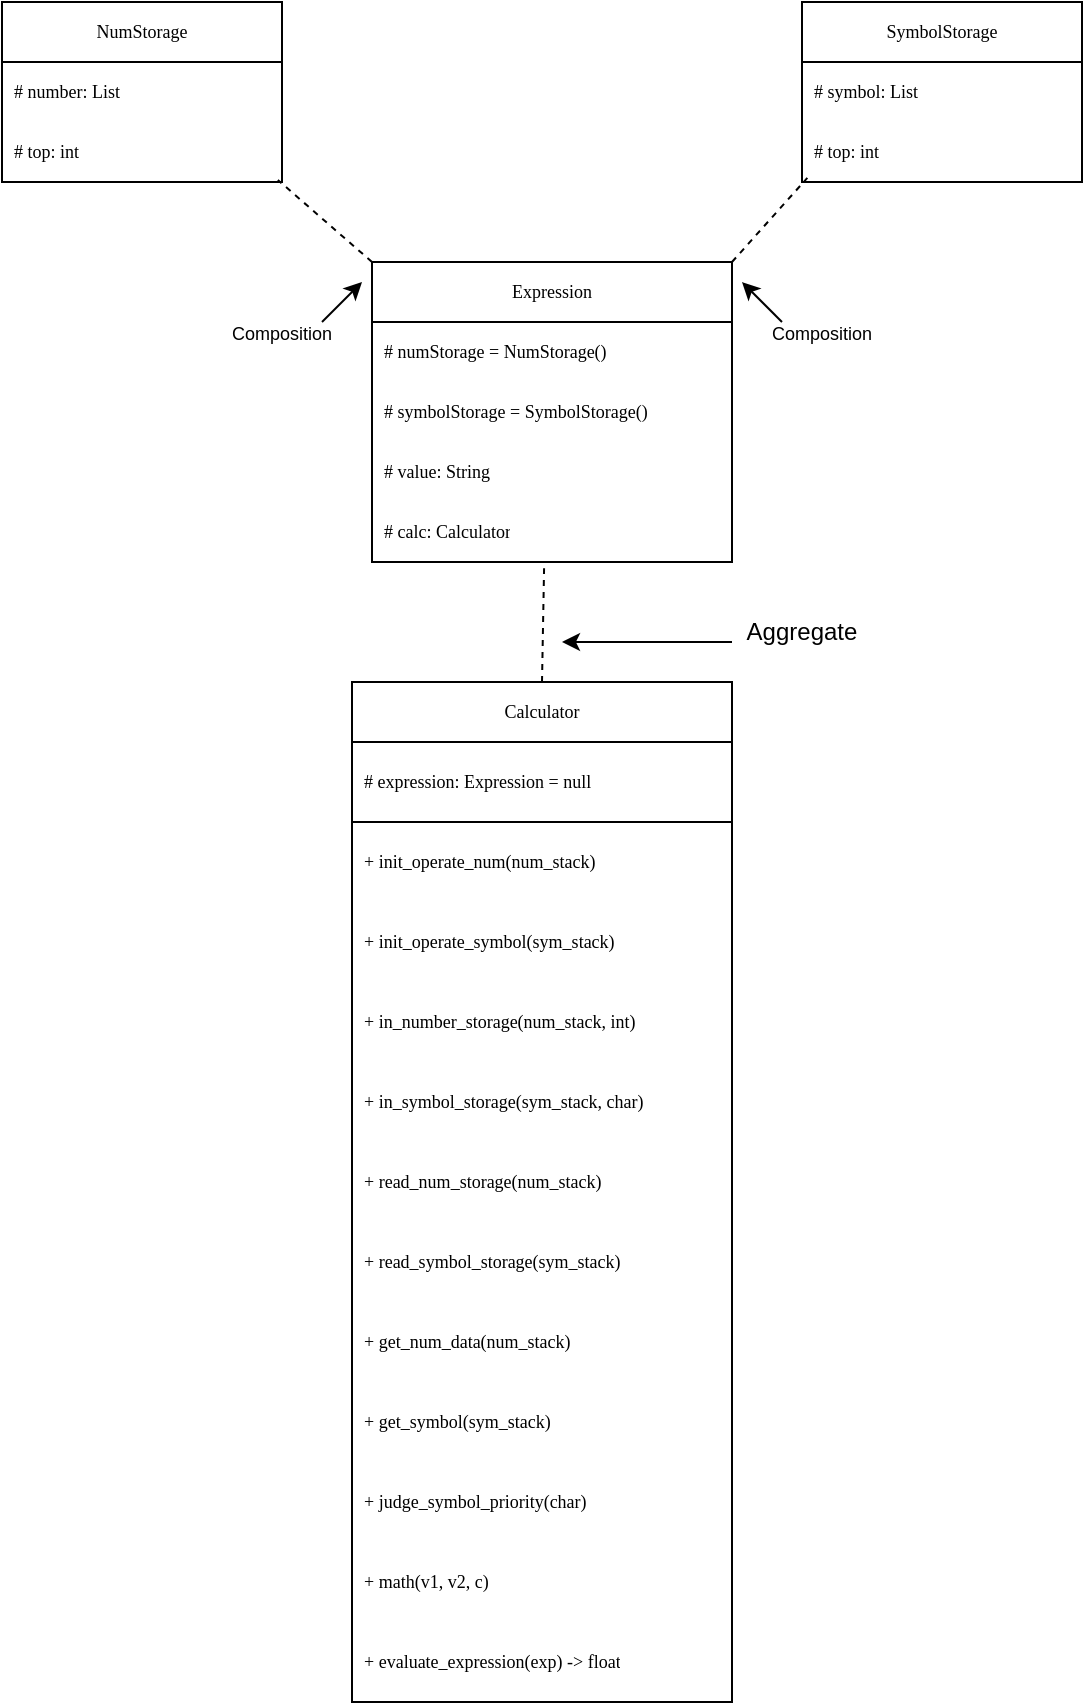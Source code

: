 <mxfile version="23.1.0" type="github">
  <diagram id="C5RBs43oDa-KdzZeNtuy" name="Page-1">
    <mxGraphModel dx="615" dy="413" grid="1" gridSize="10" guides="1" tooltips="1" connect="1" arrows="1" fold="1" page="1" pageScale="1" pageWidth="827" pageHeight="1169" math="0" shadow="0">
      <root>
        <mxCell id="WIyWlLk6GJQsqaUBKTNV-0" />
        <mxCell id="WIyWlLk6GJQsqaUBKTNV-1" parent="WIyWlLk6GJQsqaUBKTNV-0" />
        <mxCell id="__7aa9Ticv8BTrV1trAX-0" value="NumStorage" style="swimlane;fontStyle=0;childLayout=stackLayout;horizontal=1;startSize=30;horizontalStack=0;resizeParent=1;resizeParentMax=0;resizeLast=0;collapsible=1;marginBottom=0;whiteSpace=wrap;html=1;fontSize=9;fontFamily=Verdana;" parent="WIyWlLk6GJQsqaUBKTNV-1" vertex="1">
          <mxGeometry x="160" y="40" width="140" height="90" as="geometry" />
        </mxCell>
        <mxCell id="__7aa9Ticv8BTrV1trAX-1" value="# number: List" style="text;strokeColor=none;fillColor=none;align=left;verticalAlign=middle;spacingLeft=4;spacingRight=4;overflow=hidden;points=[[0,0.5],[1,0.5]];portConstraint=eastwest;rotatable=0;whiteSpace=wrap;html=1;fontSize=9;fontFamily=Verdana;" parent="__7aa9Ticv8BTrV1trAX-0" vertex="1">
          <mxGeometry y="30" width="140" height="30" as="geometry" />
        </mxCell>
        <mxCell id="__7aa9Ticv8BTrV1trAX-2" value="# top: int" style="text;strokeColor=none;fillColor=none;align=left;verticalAlign=middle;spacingLeft=4;spacingRight=4;overflow=hidden;points=[[0,0.5],[1,0.5]];portConstraint=eastwest;rotatable=0;whiteSpace=wrap;html=1;perimeterSpacing=4;fontSize=9;fontFamily=Verdana;" parent="__7aa9Ticv8BTrV1trAX-0" vertex="1">
          <mxGeometry y="60" width="140" height="30" as="geometry" />
        </mxCell>
        <mxCell id="__7aa9Ticv8BTrV1trAX-9" value="SymbolStorage" style="swimlane;fontStyle=0;childLayout=stackLayout;horizontal=1;startSize=30;horizontalStack=0;resizeParent=1;resizeParentMax=0;resizeLast=0;collapsible=1;marginBottom=0;whiteSpace=wrap;html=1;fontSize=9;fontFamily=Verdana;" parent="WIyWlLk6GJQsqaUBKTNV-1" vertex="1">
          <mxGeometry x="560" y="40" width="140" height="90" as="geometry" />
        </mxCell>
        <mxCell id="__7aa9Ticv8BTrV1trAX-10" value="# symbol: List" style="text;strokeColor=none;fillColor=none;align=left;verticalAlign=middle;spacingLeft=4;spacingRight=4;overflow=hidden;points=[[0,0.5],[1,0.5]];portConstraint=eastwest;rotatable=0;whiteSpace=wrap;html=1;fontSize=9;fontFamily=Verdana;" parent="__7aa9Ticv8BTrV1trAX-9" vertex="1">
          <mxGeometry y="30" width="140" height="30" as="geometry" />
        </mxCell>
        <mxCell id="__7aa9Ticv8BTrV1trAX-11" value="# top: int" style="text;strokeColor=none;fillColor=none;align=left;verticalAlign=middle;spacingLeft=4;spacingRight=4;overflow=hidden;points=[[0,0.5],[1,0.5]];portConstraint=eastwest;rotatable=0;whiteSpace=wrap;html=1;fontSize=9;fontFamily=Verdana;" parent="__7aa9Ticv8BTrV1trAX-9" vertex="1">
          <mxGeometry y="60" width="140" height="30" as="geometry" />
        </mxCell>
        <mxCell id="zj9nEusKQUSDWfUNJ4dz-4" value="Calculator" style="swimlane;fontStyle=0;childLayout=stackLayout;horizontal=1;startSize=30;horizontalStack=0;resizeParent=1;resizeParentMax=0;resizeLast=0;collapsible=1;marginBottom=0;whiteSpace=wrap;html=1;fontSize=9;fontFamily=Verdana;" parent="WIyWlLk6GJQsqaUBKTNV-1" vertex="1">
          <mxGeometry x="335" y="380" width="190" height="510" as="geometry" />
        </mxCell>
        <mxCell id="TLz8Zv02OLpcTSxIptnl-0" value="# expression: Expression = null" style="text;strokeColor=none;fillColor=none;align=left;verticalAlign=middle;spacingLeft=4;spacingRight=4;overflow=hidden;points=[[0,0.5],[1,0.5]];portConstraint=eastwest;rotatable=0;whiteSpace=wrap;html=1;fontSize=9;fontFamily=Verdana;flipH=1;direction=east;" vertex="1" parent="zj9nEusKQUSDWfUNJ4dz-4">
          <mxGeometry y="30" width="190" height="40" as="geometry" />
        </mxCell>
        <mxCell id="TLz8Zv02OLpcTSxIptnl-3" value="" style="endArrow=none;html=1;rounded=0;" edge="1" parent="zj9nEusKQUSDWfUNJ4dz-4">
          <mxGeometry width="50" height="50" relative="1" as="geometry">
            <mxPoint y="70" as="sourcePoint" />
            <mxPoint x="190" y="70" as="targetPoint" />
          </mxGeometry>
        </mxCell>
        <mxCell id="zj9nEusKQUSDWfUNJ4dz-12" value="+ init_operate_num(num_stack)" style="text;strokeColor=none;fillColor=none;align=left;verticalAlign=middle;spacingLeft=4;spacingRight=4;overflow=hidden;points=[[0,0.5],[1,0.5]];portConstraint=eastwest;rotatable=0;whiteSpace=wrap;html=1;fontSize=9;fontFamily=Verdana;flipH=1;direction=east;" parent="zj9nEusKQUSDWfUNJ4dz-4" vertex="1">
          <mxGeometry y="70" width="190" height="40" as="geometry" />
        </mxCell>
        <mxCell id="niL1JPbhFjUYnsxkRV-l-4" value="+ init_operate_symbol(sym_stack)" style="text;strokeColor=none;fillColor=none;align=left;verticalAlign=middle;spacingLeft=4;spacingRight=4;overflow=hidden;points=[[0,0.5],[1,0.5]];portConstraint=eastwest;rotatable=0;whiteSpace=wrap;html=1;fontSize=9;fontFamily=Verdana;flipH=1;direction=east;" parent="zj9nEusKQUSDWfUNJ4dz-4" vertex="1">
          <mxGeometry y="110" width="190" height="40" as="geometry" />
        </mxCell>
        <mxCell id="niL1JPbhFjUYnsxkRV-l-3" value="+ in_number_storage(num_stack, int)" style="text;strokeColor=none;fillColor=none;align=left;verticalAlign=middle;spacingLeft=4;spacingRight=4;overflow=hidden;points=[[0,0.5],[1,0.5]];portConstraint=eastwest;rotatable=0;whiteSpace=wrap;html=1;fontSize=9;fontFamily=Verdana;flipH=1;direction=east;" parent="zj9nEusKQUSDWfUNJ4dz-4" vertex="1">
          <mxGeometry y="150" width="190" height="40" as="geometry" />
        </mxCell>
        <mxCell id="niL1JPbhFjUYnsxkRV-l-2" value="+ in_symbol_storage(sym_stack, char)" style="text;strokeColor=none;fillColor=none;align=left;verticalAlign=middle;spacingLeft=4;spacingRight=4;overflow=hidden;points=[[0,0.5],[1,0.5]];portConstraint=eastwest;rotatable=0;whiteSpace=wrap;html=1;fontSize=9;fontFamily=Verdana;flipH=1;direction=east;" parent="zj9nEusKQUSDWfUNJ4dz-4" vertex="1">
          <mxGeometry y="190" width="190" height="40" as="geometry" />
        </mxCell>
        <mxCell id="niL1JPbhFjUYnsxkRV-l-1" value="+ read_num_storage(num_stack)" style="text;strokeColor=none;fillColor=none;align=left;verticalAlign=middle;spacingLeft=4;spacingRight=4;overflow=hidden;points=[[0,0.5],[1,0.5]];portConstraint=eastwest;rotatable=0;whiteSpace=wrap;html=1;fontSize=9;fontFamily=Verdana;flipH=1;direction=east;" parent="zj9nEusKQUSDWfUNJ4dz-4" vertex="1">
          <mxGeometry y="230" width="190" height="40" as="geometry" />
        </mxCell>
        <mxCell id="niL1JPbhFjUYnsxkRV-l-0" value="+ read_symbol_storage(sym_stack)" style="text;strokeColor=none;fillColor=none;align=left;verticalAlign=middle;spacingLeft=4;spacingRight=4;overflow=hidden;points=[[0,0.5],[1,0.5]];portConstraint=eastwest;rotatable=0;whiteSpace=wrap;html=1;fontSize=9;fontFamily=Verdana;flipH=1;direction=east;" parent="zj9nEusKQUSDWfUNJ4dz-4" vertex="1">
          <mxGeometry y="270" width="190" height="40" as="geometry" />
        </mxCell>
        <mxCell id="niL1JPbhFjUYnsxkRV-l-10" value="+ get_num_data(num_stack)" style="text;strokeColor=none;fillColor=none;align=left;verticalAlign=middle;spacingLeft=4;spacingRight=4;overflow=hidden;points=[[0,0.5],[1,0.5]];portConstraint=eastwest;rotatable=0;whiteSpace=wrap;html=1;fontSize=9;fontFamily=Verdana;flipH=1;direction=east;" parent="zj9nEusKQUSDWfUNJ4dz-4" vertex="1">
          <mxGeometry y="310" width="190" height="40" as="geometry" />
        </mxCell>
        <mxCell id="niL1JPbhFjUYnsxkRV-l-9" value="+ get_symbol(sym_stack)" style="text;strokeColor=none;fillColor=none;align=left;verticalAlign=middle;spacingLeft=4;spacingRight=4;overflow=hidden;points=[[0,0.5],[1,0.5]];portConstraint=eastwest;rotatable=0;whiteSpace=wrap;html=1;fontSize=9;fontFamily=Verdana;flipH=1;direction=east;" parent="zj9nEusKQUSDWfUNJ4dz-4" vertex="1">
          <mxGeometry y="350" width="190" height="40" as="geometry" />
        </mxCell>
        <mxCell id="niL1JPbhFjUYnsxkRV-l-12" value="+ judge_symbol_priority(char)" style="text;strokeColor=none;fillColor=none;align=left;verticalAlign=middle;spacingLeft=4;spacingRight=4;overflow=hidden;points=[[0,0.5],[1,0.5]];portConstraint=eastwest;rotatable=0;whiteSpace=wrap;html=1;fontSize=9;fontFamily=Verdana;flipH=1;direction=east;" parent="zj9nEusKQUSDWfUNJ4dz-4" vertex="1">
          <mxGeometry y="390" width="190" height="40" as="geometry" />
        </mxCell>
        <mxCell id="niL1JPbhFjUYnsxkRV-l-11" value="+ math(v1, v2, c)" style="text;strokeColor=none;fillColor=none;align=left;verticalAlign=middle;spacingLeft=4;spacingRight=4;overflow=hidden;points=[[0,0.5],[1,0.5]];portConstraint=eastwest;rotatable=0;whiteSpace=wrap;html=1;fontSize=9;fontFamily=Verdana;flipH=1;direction=east;" parent="zj9nEusKQUSDWfUNJ4dz-4" vertex="1">
          <mxGeometry y="430" width="190" height="40" as="geometry" />
        </mxCell>
        <mxCell id="niL1JPbhFjUYnsxkRV-l-20" value="+ evaluate_expression(exp) -&amp;gt; float" style="text;strokeColor=none;fillColor=none;align=left;verticalAlign=middle;spacingLeft=4;spacingRight=4;overflow=hidden;points=[[0,0.5],[1,0.5]];portConstraint=eastwest;rotatable=0;whiteSpace=wrap;html=1;fontSize=9;fontFamily=Verdana;flipH=1;direction=east;" parent="zj9nEusKQUSDWfUNJ4dz-4" vertex="1">
          <mxGeometry y="470" width="190" height="40" as="geometry" />
        </mxCell>
        <mxCell id="zj9nEusKQUSDWfUNJ4dz-17" value="Expression" style="swimlane;fontStyle=0;childLayout=stackLayout;horizontal=1;startSize=30;horizontalStack=0;resizeParent=1;resizeParentMax=0;resizeLast=0;collapsible=1;marginBottom=0;whiteSpace=wrap;html=1;fontFamily=Verdana;fontSize=9;" parent="WIyWlLk6GJQsqaUBKTNV-1" vertex="1">
          <mxGeometry x="345" y="170" width="180" height="150" as="geometry" />
        </mxCell>
        <mxCell id="56Pns6lvImBQ5yIenC74-6" value="# numStorage = NumStorage()" style="text;strokeColor=none;fillColor=none;align=left;verticalAlign=middle;spacingLeft=4;spacingRight=4;overflow=hidden;points=[[0,0.5],[1,0.5]];portConstraint=eastwest;rotatable=0;whiteSpace=wrap;html=1;fontFamily=Verdana;fontSize=9;" parent="zj9nEusKQUSDWfUNJ4dz-17" vertex="1">
          <mxGeometry y="30" width="180" height="30" as="geometry" />
        </mxCell>
        <mxCell id="56Pns6lvImBQ5yIenC74-4" value="# symbolStorage = SymbolStorage()" style="text;strokeColor=none;fillColor=none;align=left;verticalAlign=middle;spacingLeft=4;spacingRight=4;overflow=hidden;points=[[0,0.5],[1,0.5]];portConstraint=eastwest;rotatable=0;whiteSpace=wrap;html=1;fontFamily=Verdana;fontSize=9;" parent="zj9nEusKQUSDWfUNJ4dz-17" vertex="1">
          <mxGeometry y="60" width="180" height="30" as="geometry" />
        </mxCell>
        <mxCell id="TLz8Zv02OLpcTSxIptnl-4" value="# value: String" style="text;strokeColor=none;fillColor=none;align=left;verticalAlign=middle;spacingLeft=4;spacingRight=4;overflow=hidden;points=[[0,0.5],[1,0.5]];portConstraint=eastwest;rotatable=0;whiteSpace=wrap;html=1;fontFamily=Verdana;fontSize=9;" vertex="1" parent="zj9nEusKQUSDWfUNJ4dz-17">
          <mxGeometry y="90" width="180" height="30" as="geometry" />
        </mxCell>
        <mxCell id="TLz8Zv02OLpcTSxIptnl-6" value="# calc: Calculator" style="text;strokeColor=none;fillColor=none;align=left;verticalAlign=middle;spacingLeft=4;spacingRight=4;overflow=hidden;points=[[0,0.5],[1,0.5]];portConstraint=eastwest;rotatable=0;whiteSpace=wrap;html=1;fontFamily=Verdana;fontSize=9;" vertex="1" parent="zj9nEusKQUSDWfUNJ4dz-17">
          <mxGeometry y="120" width="180" height="30" as="geometry" />
        </mxCell>
        <mxCell id="niL1JPbhFjUYnsxkRV-l-5" value="&lt;font style=&quot;font-size: 9px;&quot;&gt;Composition&lt;/font&gt;" style="text;html=1;strokeColor=none;fillColor=none;align=center;verticalAlign=middle;whiteSpace=wrap;rounded=0;" parent="WIyWlLk6GJQsqaUBKTNV-1" vertex="1">
          <mxGeometry x="540" y="190" width="60" height="30" as="geometry" />
        </mxCell>
        <mxCell id="niL1JPbhFjUYnsxkRV-l-6" value="" style="endArrow=classic;html=1;rounded=0;" parent="WIyWlLk6GJQsqaUBKTNV-1" edge="1">
          <mxGeometry width="50" height="50" relative="1" as="geometry">
            <mxPoint x="550" y="200" as="sourcePoint" />
            <mxPoint x="530" y="180" as="targetPoint" />
          </mxGeometry>
        </mxCell>
        <mxCell id="niL1JPbhFjUYnsxkRV-l-7" value="&lt;font style=&quot;font-size: 9px;&quot;&gt;Composition&lt;/font&gt;" style="text;html=1;strokeColor=none;fillColor=none;align=center;verticalAlign=middle;whiteSpace=wrap;rounded=0;" parent="WIyWlLk6GJQsqaUBKTNV-1" vertex="1">
          <mxGeometry x="270" y="190" width="60" height="30" as="geometry" />
        </mxCell>
        <mxCell id="niL1JPbhFjUYnsxkRV-l-8" value="" style="endArrow=classic;html=1;rounded=0;" parent="WIyWlLk6GJQsqaUBKTNV-1" edge="1">
          <mxGeometry width="50" height="50" relative="1" as="geometry">
            <mxPoint x="320" y="200" as="sourcePoint" />
            <mxPoint x="340" y="180" as="targetPoint" />
          </mxGeometry>
        </mxCell>
        <mxCell id="56Pns6lvImBQ5yIenC74-0" value="" style="endArrow=none;dashed=1;html=1;rounded=0;entryX=0.959;entryY=0.868;entryDx=0;entryDy=0;entryPerimeter=0;exitX=0;exitY=0;exitDx=0;exitDy=0;" parent="WIyWlLk6GJQsqaUBKTNV-1" source="zj9nEusKQUSDWfUNJ4dz-17" target="__7aa9Ticv8BTrV1trAX-2" edge="1">
          <mxGeometry width="50" height="50" relative="1" as="geometry">
            <mxPoint x="360" y="130" as="sourcePoint" />
            <mxPoint x="410" y="80" as="targetPoint" />
          </mxGeometry>
        </mxCell>
        <mxCell id="56Pns6lvImBQ5yIenC74-2" value="" style="endArrow=none;dashed=1;html=1;rounded=0;exitX=1;exitY=0;exitDx=0;exitDy=0;entryX=0.019;entryY=0.932;entryDx=0;entryDy=0;entryPerimeter=0;" parent="WIyWlLk6GJQsqaUBKTNV-1" source="zj9nEusKQUSDWfUNJ4dz-17" target="__7aa9Ticv8BTrV1trAX-11" edge="1">
          <mxGeometry width="50" height="50" relative="1" as="geometry">
            <mxPoint x="470" y="180" as="sourcePoint" />
            <mxPoint x="520" y="130" as="targetPoint" />
          </mxGeometry>
        </mxCell>
        <mxCell id="56Pns6lvImBQ5yIenC74-3" value="" style="endArrow=none;dashed=1;html=1;rounded=0;exitX=0.5;exitY=0;exitDx=0;exitDy=0;entryX=0.478;entryY=1.104;entryDx=0;entryDy=0;entryPerimeter=0;" parent="WIyWlLk6GJQsqaUBKTNV-1" source="zj9nEusKQUSDWfUNJ4dz-4" edge="1" target="TLz8Zv02OLpcTSxIptnl-6">
          <mxGeometry width="50" height="50" relative="1" as="geometry">
            <mxPoint x="429.66" y="300" as="sourcePoint" />
            <mxPoint x="430" y="320" as="targetPoint" />
          </mxGeometry>
        </mxCell>
        <mxCell id="9KeDiOwzfkS00fi0OyG--0" value="" style="endArrow=classic;html=1;rounded=0;" parent="WIyWlLk6GJQsqaUBKTNV-1" edge="1">
          <mxGeometry width="50" height="50" relative="1" as="geometry">
            <mxPoint x="525" y="360" as="sourcePoint" />
            <mxPoint x="440" y="360" as="targetPoint" />
          </mxGeometry>
        </mxCell>
        <mxCell id="9KeDiOwzfkS00fi0OyG--1" value="Aggregate" style="rounded=0;whiteSpace=wrap;html=1;strokeColor=none;fillColor=none;" parent="WIyWlLk6GJQsqaUBKTNV-1" vertex="1">
          <mxGeometry x="525" y="340" width="70" height="30" as="geometry" />
        </mxCell>
      </root>
    </mxGraphModel>
  </diagram>
</mxfile>
